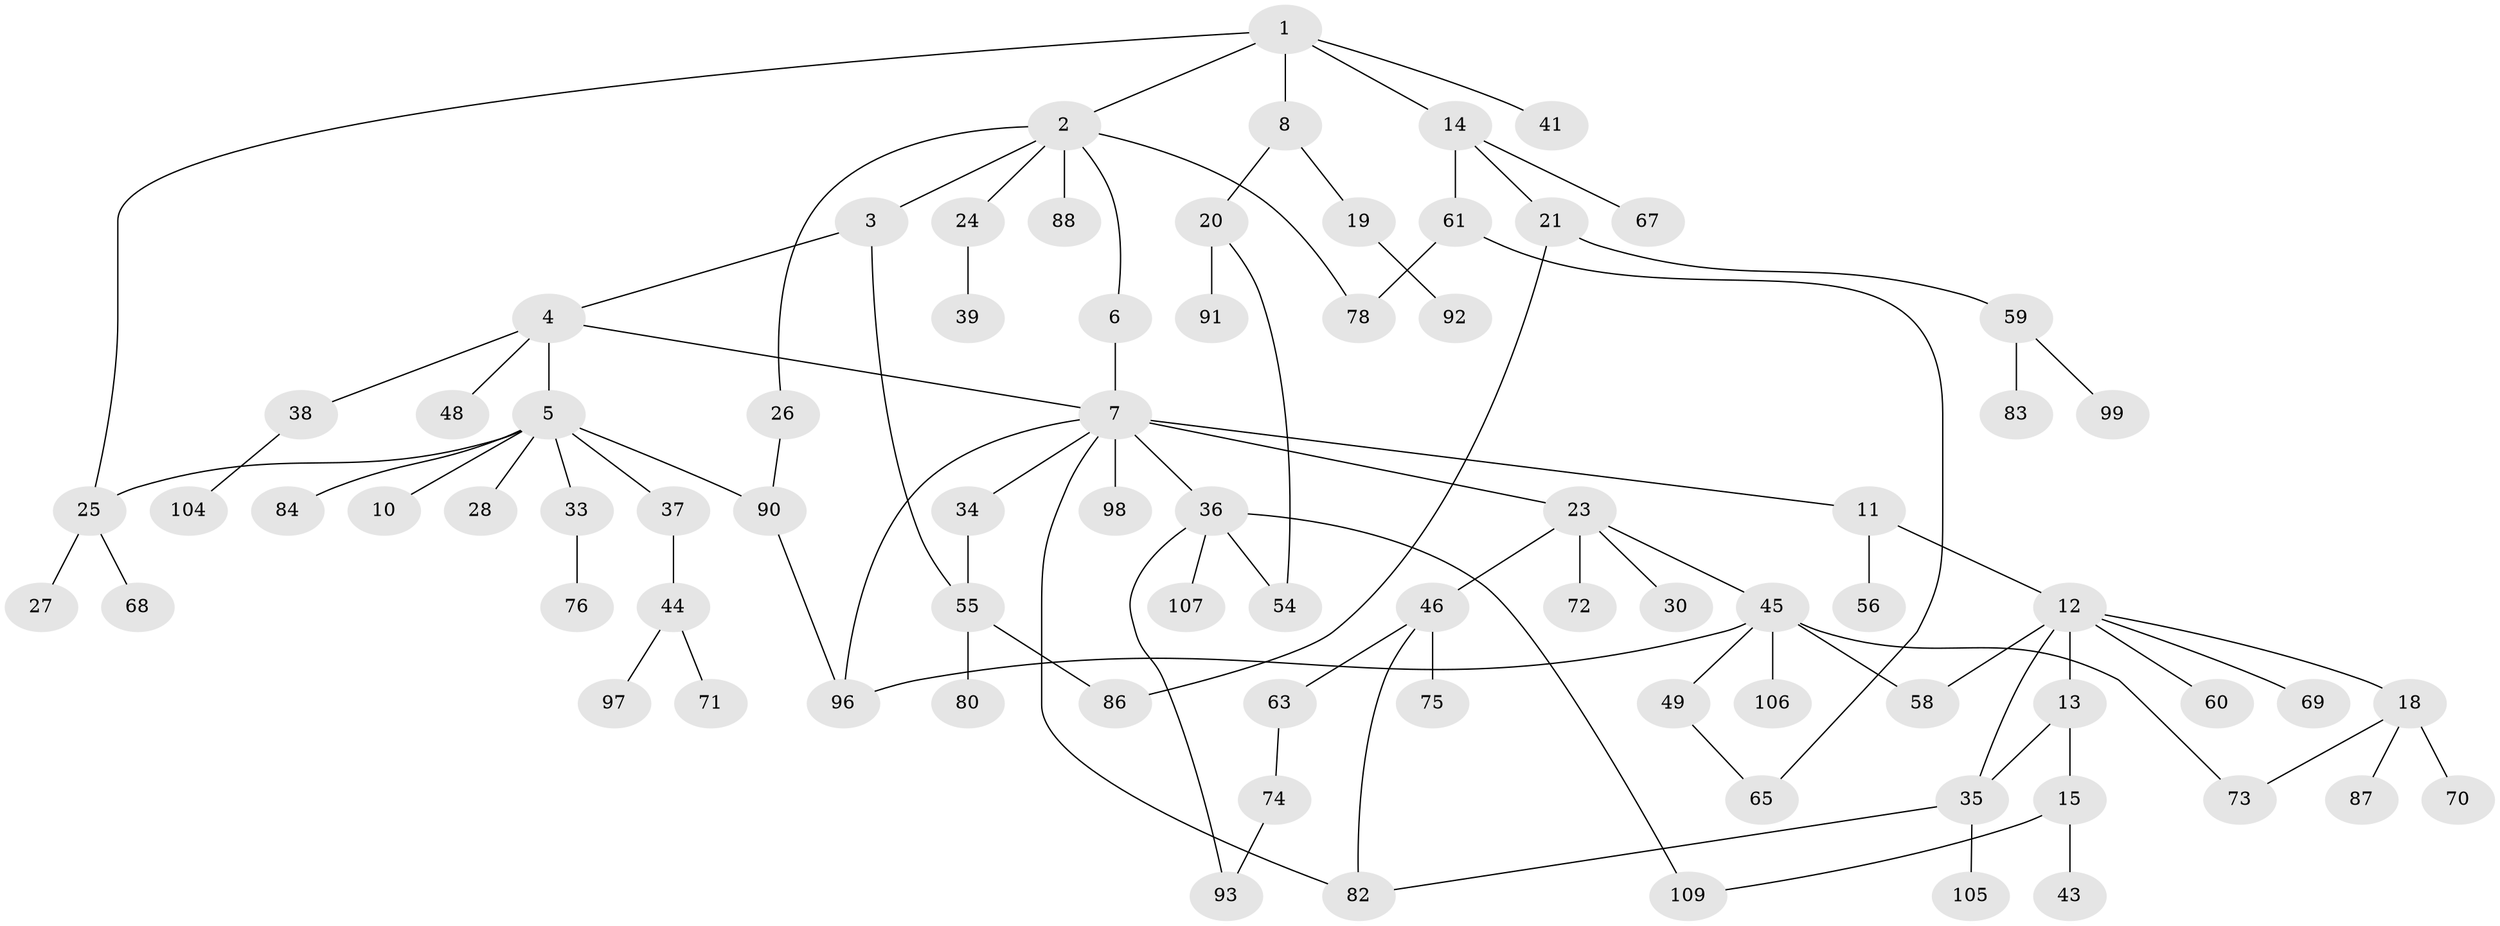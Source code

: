 // Generated by graph-tools (version 1.1) at 2025/23/03/03/25 07:23:35]
// undirected, 79 vertices, 95 edges
graph export_dot {
graph [start="1"]
  node [color=gray90,style=filled];
  1 [super="+85"];
  2 [super="+16"];
  3 [super="+108"];
  4 [super="+9"];
  5 [super="+32"];
  6;
  7 [super="+17"];
  8 [super="+57"];
  10 [super="+22"];
  11;
  12 [super="+40"];
  13;
  14 [super="+53"];
  15;
  18 [super="+51"];
  19 [super="+42"];
  20 [super="+95"];
  21 [super="+29"];
  23 [super="+50"];
  24;
  25 [super="+31"];
  26;
  27;
  28 [super="+100"];
  30 [super="+110"];
  33;
  34;
  35 [super="+47"];
  36 [super="+101"];
  37;
  38 [super="+89"];
  39;
  41 [super="+103"];
  43;
  44 [super="+52"];
  45 [super="+62"];
  46;
  48;
  49;
  54;
  55 [super="+81"];
  56 [super="+64"];
  58 [super="+66"];
  59 [super="+79"];
  60;
  61;
  63;
  65 [super="+77"];
  67;
  68;
  69;
  70;
  71;
  72;
  73;
  74;
  75;
  76 [super="+94"];
  78;
  80;
  82;
  83;
  84;
  86;
  87;
  88;
  90 [super="+111"];
  91;
  92;
  93;
  96 [super="+102"];
  97;
  98;
  99;
  104;
  105;
  106;
  107;
  109;
  1 -- 2;
  1 -- 8;
  1 -- 14;
  1 -- 25;
  1 -- 41;
  2 -- 3;
  2 -- 6;
  2 -- 24;
  2 -- 26;
  2 -- 88;
  2 -- 78;
  3 -- 4;
  3 -- 55;
  4 -- 5;
  4 -- 7;
  4 -- 48;
  4 -- 38;
  5 -- 10;
  5 -- 28;
  5 -- 37;
  5 -- 90;
  5 -- 25;
  5 -- 33;
  5 -- 84;
  6 -- 7;
  7 -- 11;
  7 -- 36;
  7 -- 82;
  7 -- 96;
  7 -- 34;
  7 -- 98;
  7 -- 23;
  8 -- 19;
  8 -- 20;
  11 -- 12;
  11 -- 56;
  12 -- 13;
  12 -- 18;
  12 -- 35;
  12 -- 60;
  12 -- 69;
  12 -- 58;
  13 -- 15;
  13 -- 35;
  14 -- 21;
  14 -- 67;
  14 -- 61;
  15 -- 43;
  15 -- 109;
  18 -- 70;
  18 -- 73;
  18 -- 87;
  19 -- 92;
  20 -- 54;
  20 -- 91;
  21 -- 86;
  21 -- 59;
  23 -- 30;
  23 -- 45;
  23 -- 46;
  23 -- 72;
  24 -- 39;
  25 -- 27;
  25 -- 68;
  26 -- 90;
  33 -- 76;
  34 -- 55;
  35 -- 105;
  35 -- 82;
  36 -- 54;
  36 -- 109;
  36 -- 107;
  36 -- 93;
  37 -- 44;
  38 -- 104;
  44 -- 97;
  44 -- 71;
  45 -- 49;
  45 -- 58;
  45 -- 96;
  45 -- 73;
  45 -- 106;
  46 -- 63;
  46 -- 75;
  46 -- 82;
  49 -- 65;
  55 -- 80;
  55 -- 86;
  59 -- 83;
  59 -- 99;
  61 -- 78;
  61 -- 65;
  63 -- 74;
  74 -- 93;
  90 -- 96;
}
